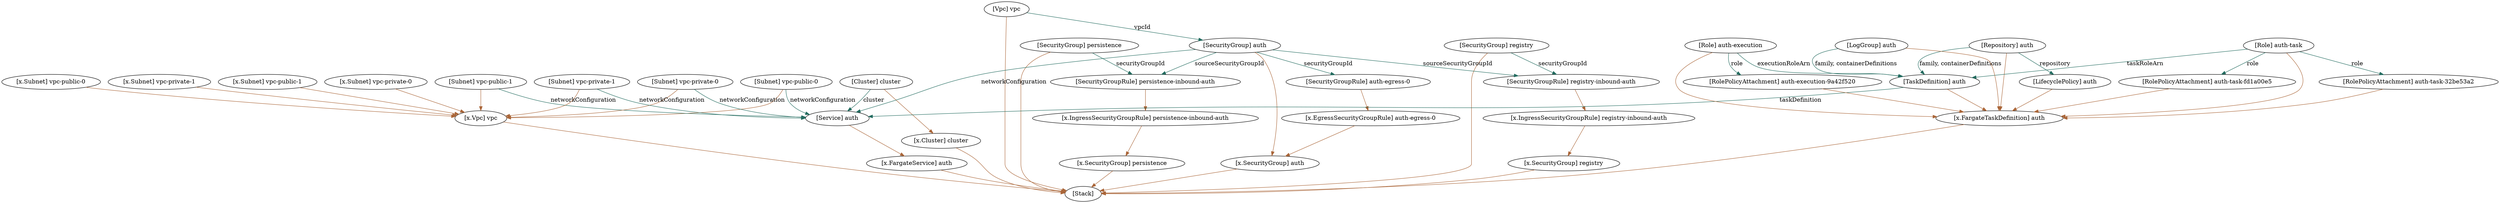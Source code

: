 strict digraph {
    Stack [label="[Stack]"];

    XVPC [label="[x.Vpc] vpc"];
    VPC [label="[Vpc] vpc"];

    XCluster [label="[x.Cluster] cluster"];
    Cluster [label="[Cluster] cluster"];

    PubSubnet0X [label="[x.Subnet] vpc-public-0"];
    PubSubnet0 [label="[Subnet] vpc-public-0"];
    PubSubnet1X [label="[x.Subnet] vpc-public-1"];
    PubSubnet1 [label="[Subnet] vpc-public-1"];
    PrivSubnet0X [label="[x.Subnet] vpc-private-0"];
    PrivSubnet0 [label="[Subnet] vpc-private-0"];
    PrivSubnet1X [label="[x.Subnet] vpc-private-1"];
    PrivSubnet1 [label="[Subnet] vpc-private-1"];

    PersistenceSGX [label="[x.SecurityGroup] persistence"];
    PersistenceSG [label="[SecurityGroup] persistence"];
    PersistenceSGInboundX [label="[x.IngressSecurityGroupRule] persistence-inbound-auth"];
    PersistenceSGInbound [label="[SecurityGroupRule] persistence-inbound-auth"];

    RegistrySGX [label="[x.SecurityGroup] registry"];
    RegistrySG [label="[SecurityGroup] registry"];
    RegistrySGInboundX [label="[x.IngressSecurityGroupRule] registry-inbound-auth"];
    RegistrySGInbound [label="[SecurityGroupRule] registry-inbound-auth"];

    AuthSGX [label="[x.SecurityGroup] auth"];
    AuthSG [label="[SecurityGroup] auth"];
    AuthSGEgressX [label="[x.EgressSecurityGroupRule] auth-egress-0"];
    AuthSGEgress [label="[SecurityGroupRule] auth-egress-0"];

    # ECR
    ECRRepo [label="[Repository] auth"];
    ECRPolicy [label="[LifecyclePolicy] auth"];

    ServiceX [label="[x.FargateService] auth"];
    Service [label="[Service] auth"];

    TaskDefX [label="[x.FargateTaskDefinition] auth"];
    TaskDef [label="[TaskDefinition] auth"];
    TaskRole [label="[Role] auth-task"];
    TaskRolePolicy [label="[RolePolicyAttachment] auth-task-32be53a2"];
    TaskRolePolicy2 [label="[RolePolicyAttachment] auth-task-fd1a00e5"];
    ExecRole [label="[Role] auth-execution"];
    ExecRolePolicy [label="[RolePolicyAttachment] auth-execution-9a42f520"];

    LogGroup [label="[LogGroup] auth"];


    PersistenceSGInbound -> PersistenceSGInboundX [color = "#AA6639"];
    RegistrySGInbound -> RegistrySGInboundX [color = "#AA6639"];
    XVPC -> Stack [color = "#AA6639"];
    PersistenceSGInboundX -> PersistenceSGX [color = "#AA6639"];
    TaskRole -> TaskRolePolicy [color = "#246C60", label = "role"];
    TaskRole -> TaskRolePolicy2 [color = "#246C60", label = "role"];
    TaskRole -> TaskDefX [color = "#AA6639"];
    TaskRole -> TaskDef [color = "#246C60", label = "taskRoleArn"];
    AuthSG -> AuthSGX [color = "#AA6639"];
    AuthSG -> AuthSGEgress [color = "#246C60", label = "securityGroupId"];
    AuthSG -> PersistenceSGInbound [color = "#246C60", label = "sourceSecurityGroupId"];
    AuthSG -> RegistrySGInbound [color = "#246C60", label = "sourceSecurityGroupId"];
    AuthSG -> Service [color = "#246C60", label = "networkConfiguration"];
    AuthSGEgress -> AuthSGEgressX [color = "#AA6639"];
    TaskDef -> Service [color = "#246C60", label = "taskDefinition"];
    TaskDef -> TaskDefX [color = "#AA6639"];
    Service -> ServiceX [color = "#AA6639"];
    PersistenceSGX -> Stack [color = "#AA6639"];
    RegistrySGX -> Stack [color = "#AA6639"];
    AuthSGX -> Stack [color = "#AA6639"];
    VPC -> AuthSG [color = "#246C60", label = "vpcId"];
    VPC -> Stack [color = "#AA6639"];
    XCluster -> Stack [color = "#AA6639"];
    Cluster -> XCluster [color = "#AA6639"];
    Cluster -> Service [color = "#246C60", label = "cluster"];
    TaskRolePolicy -> TaskDefX [color = "#AA6639"];
    ExecRolePolicy -> TaskDefX [color = "#AA6639"];
    RegistrySGInboundX -> RegistrySGX [color = "#AA6639"];
    PubSubnet0X -> XVPC [color = "#AA6639"];
    PubSubnet0 -> XVPC [color = "#AA6639"];
    PubSubnet0 -> Service [color = "#246C60", label = "networkConfiguration"];
    PrivSubnet1 -> XVPC [color = "#AA6639"];
    PrivSubnet1 -> Service [color = "#246C60", label = "networkConfiguration"];
    ECRRepo -> TaskDefX [color = "#AA6639"];
    ECRRepo -> ECRPolicy [color = "#246C60", label = "repository"];
    ECRRepo -> TaskDef [color = "#246C60", label = "family, containerDefinitions"];
    ECRPolicy -> TaskDefX [color = "#AA6639"];
    ServiceX -> Stack [color = "#AA6639"];
    PrivSubnet0X -> XVPC [color = "#AA6639"];
    RegistrySG -> Stack [color = "#AA6639"];
    RegistrySG -> RegistrySGInbound [color = "#246C60", label = "securityGroupId"];
    PrivSubnet0 -> XVPC [color = "#AA6639"];
    PrivSubnet0 -> Service [color = "#246C60", label = "networkConfiguration"];
    PersistenceSG -> Stack [color = "#AA6639"];
    PersistenceSG -> PersistenceSGInbound [color = "#246C60", label = "securityGroupId"];
    ExecRole -> ExecRolePolicy [color = "#246C60", label = "role"];
    ExecRole -> TaskDefX [color = "#AA6639"];
    ExecRole -> TaskDef [color = "#246C60", label = "executionRoleArn"];
    TaskDefX -> Stack [color = "#AA6639"];
    PrivSubnet1X -> XVPC [color = "#AA6639"];
    AuthSGEgressX -> AuthSGX [color = "#AA6639"];
    PubSubnet1 -> XVPC [color = "#AA6639"];
    PubSubnet1 -> Service [color = "#246C60", label = "networkConfiguration"];
    LogGroup -> TaskDefX [color = "#AA6639"];
    LogGroup -> TaskDef [color = "#246C60", label = "family, containerDefinitions"];
    PubSubnet1X -> XVPC [color = "#AA6639"];
    TaskRolePolicy2 -> TaskDefX [color = "#AA6639"];
}
